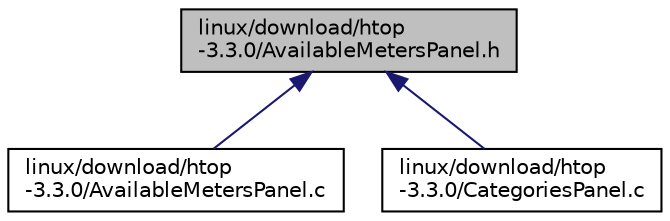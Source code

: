 digraph "linux/download/htop-3.3.0/AvailableMetersPanel.h"
{
  edge [fontname="Helvetica",fontsize="10",labelfontname="Helvetica",labelfontsize="10"];
  node [fontname="Helvetica",fontsize="10",shape=record];
  Node42 [label="linux/download/htop\l-3.3.0/AvailableMetersPanel.h",height=0.2,width=0.4,color="black", fillcolor="grey75", style="filled", fontcolor="black"];
  Node42 -> Node43 [dir="back",color="midnightblue",fontsize="10",style="solid"];
  Node43 [label="linux/download/htop\l-3.3.0/AvailableMetersPanel.c",height=0.2,width=0.4,color="black", fillcolor="white", style="filled",URL="$AvailableMetersPanel_8c.html"];
  Node42 -> Node44 [dir="back",color="midnightblue",fontsize="10",style="solid"];
  Node44 [label="linux/download/htop\l-3.3.0/CategoriesPanel.c",height=0.2,width=0.4,color="black", fillcolor="white", style="filled",URL="$CategoriesPanel_8c.html"];
}
